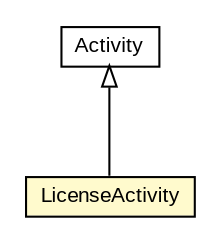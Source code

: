 #!/usr/local/bin/dot
#
# Class diagram 
# Generated by UMLGraph version R5_6-24-gf6e263 (http://www.umlgraph.org/)
#

digraph G {
	edge [fontname="arial",fontsize=10,labelfontname="arial",labelfontsize=10];
	node [fontname="arial",fontsize=10,shape=plaintext];
	nodesep=0.25;
	ranksep=0.5;
	// org.osmdroid.LicenseActivity
	c73175 [label=<<table title="org.osmdroid.LicenseActivity" border="0" cellborder="1" cellspacing="0" cellpadding="2" port="p" bgcolor="lemonChiffon" href="./LicenseActivity.html">
		<tr><td><table border="0" cellspacing="0" cellpadding="1">
<tr><td align="center" balign="center"> LicenseActivity </td></tr>
		</table></td></tr>
		</table>>, URL="./LicenseActivity.html", fontname="arial", fontcolor="black", fontsize=10.0];
	//org.osmdroid.LicenseActivity extends Activity
	c73488:p -> c73175:p [dir=back,arrowtail=empty];
	// Activity
	c73488[label=<<table title="Activity" border="0" cellborder="1" cellspacing="0" cellpadding="2" port="p" href="http://java.sun.com/j2se/1.4.2/docs/api//Activity.html">
		<tr><td><table border="0" cellspacing="0" cellpadding="1">
<tr><td align="center" balign="center"> Activity </td></tr>
		</table></td></tr>
		</table>>, fontname="arial", fontcolor="black", fontsize=10.0];
}

